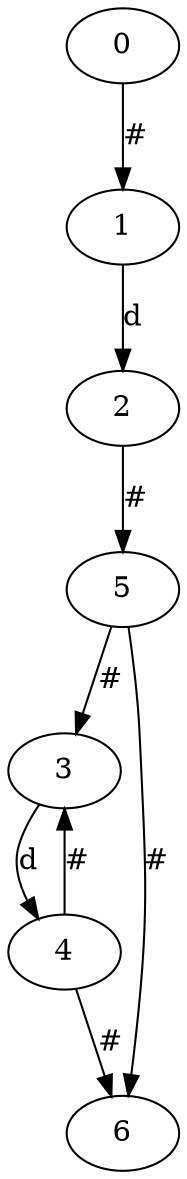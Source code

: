 digraph G {
	2 -> 5 [label="#"]
	1 -> 2 [label=d]
	3 -> 4 [label=d]
	4 -> 3 [label="#"]
	4 -> 6 [label="#"]
	5 -> 3 [label="#"]
	0 -> 1 [label="#"]
	5 -> 6 [label="#"]
}
